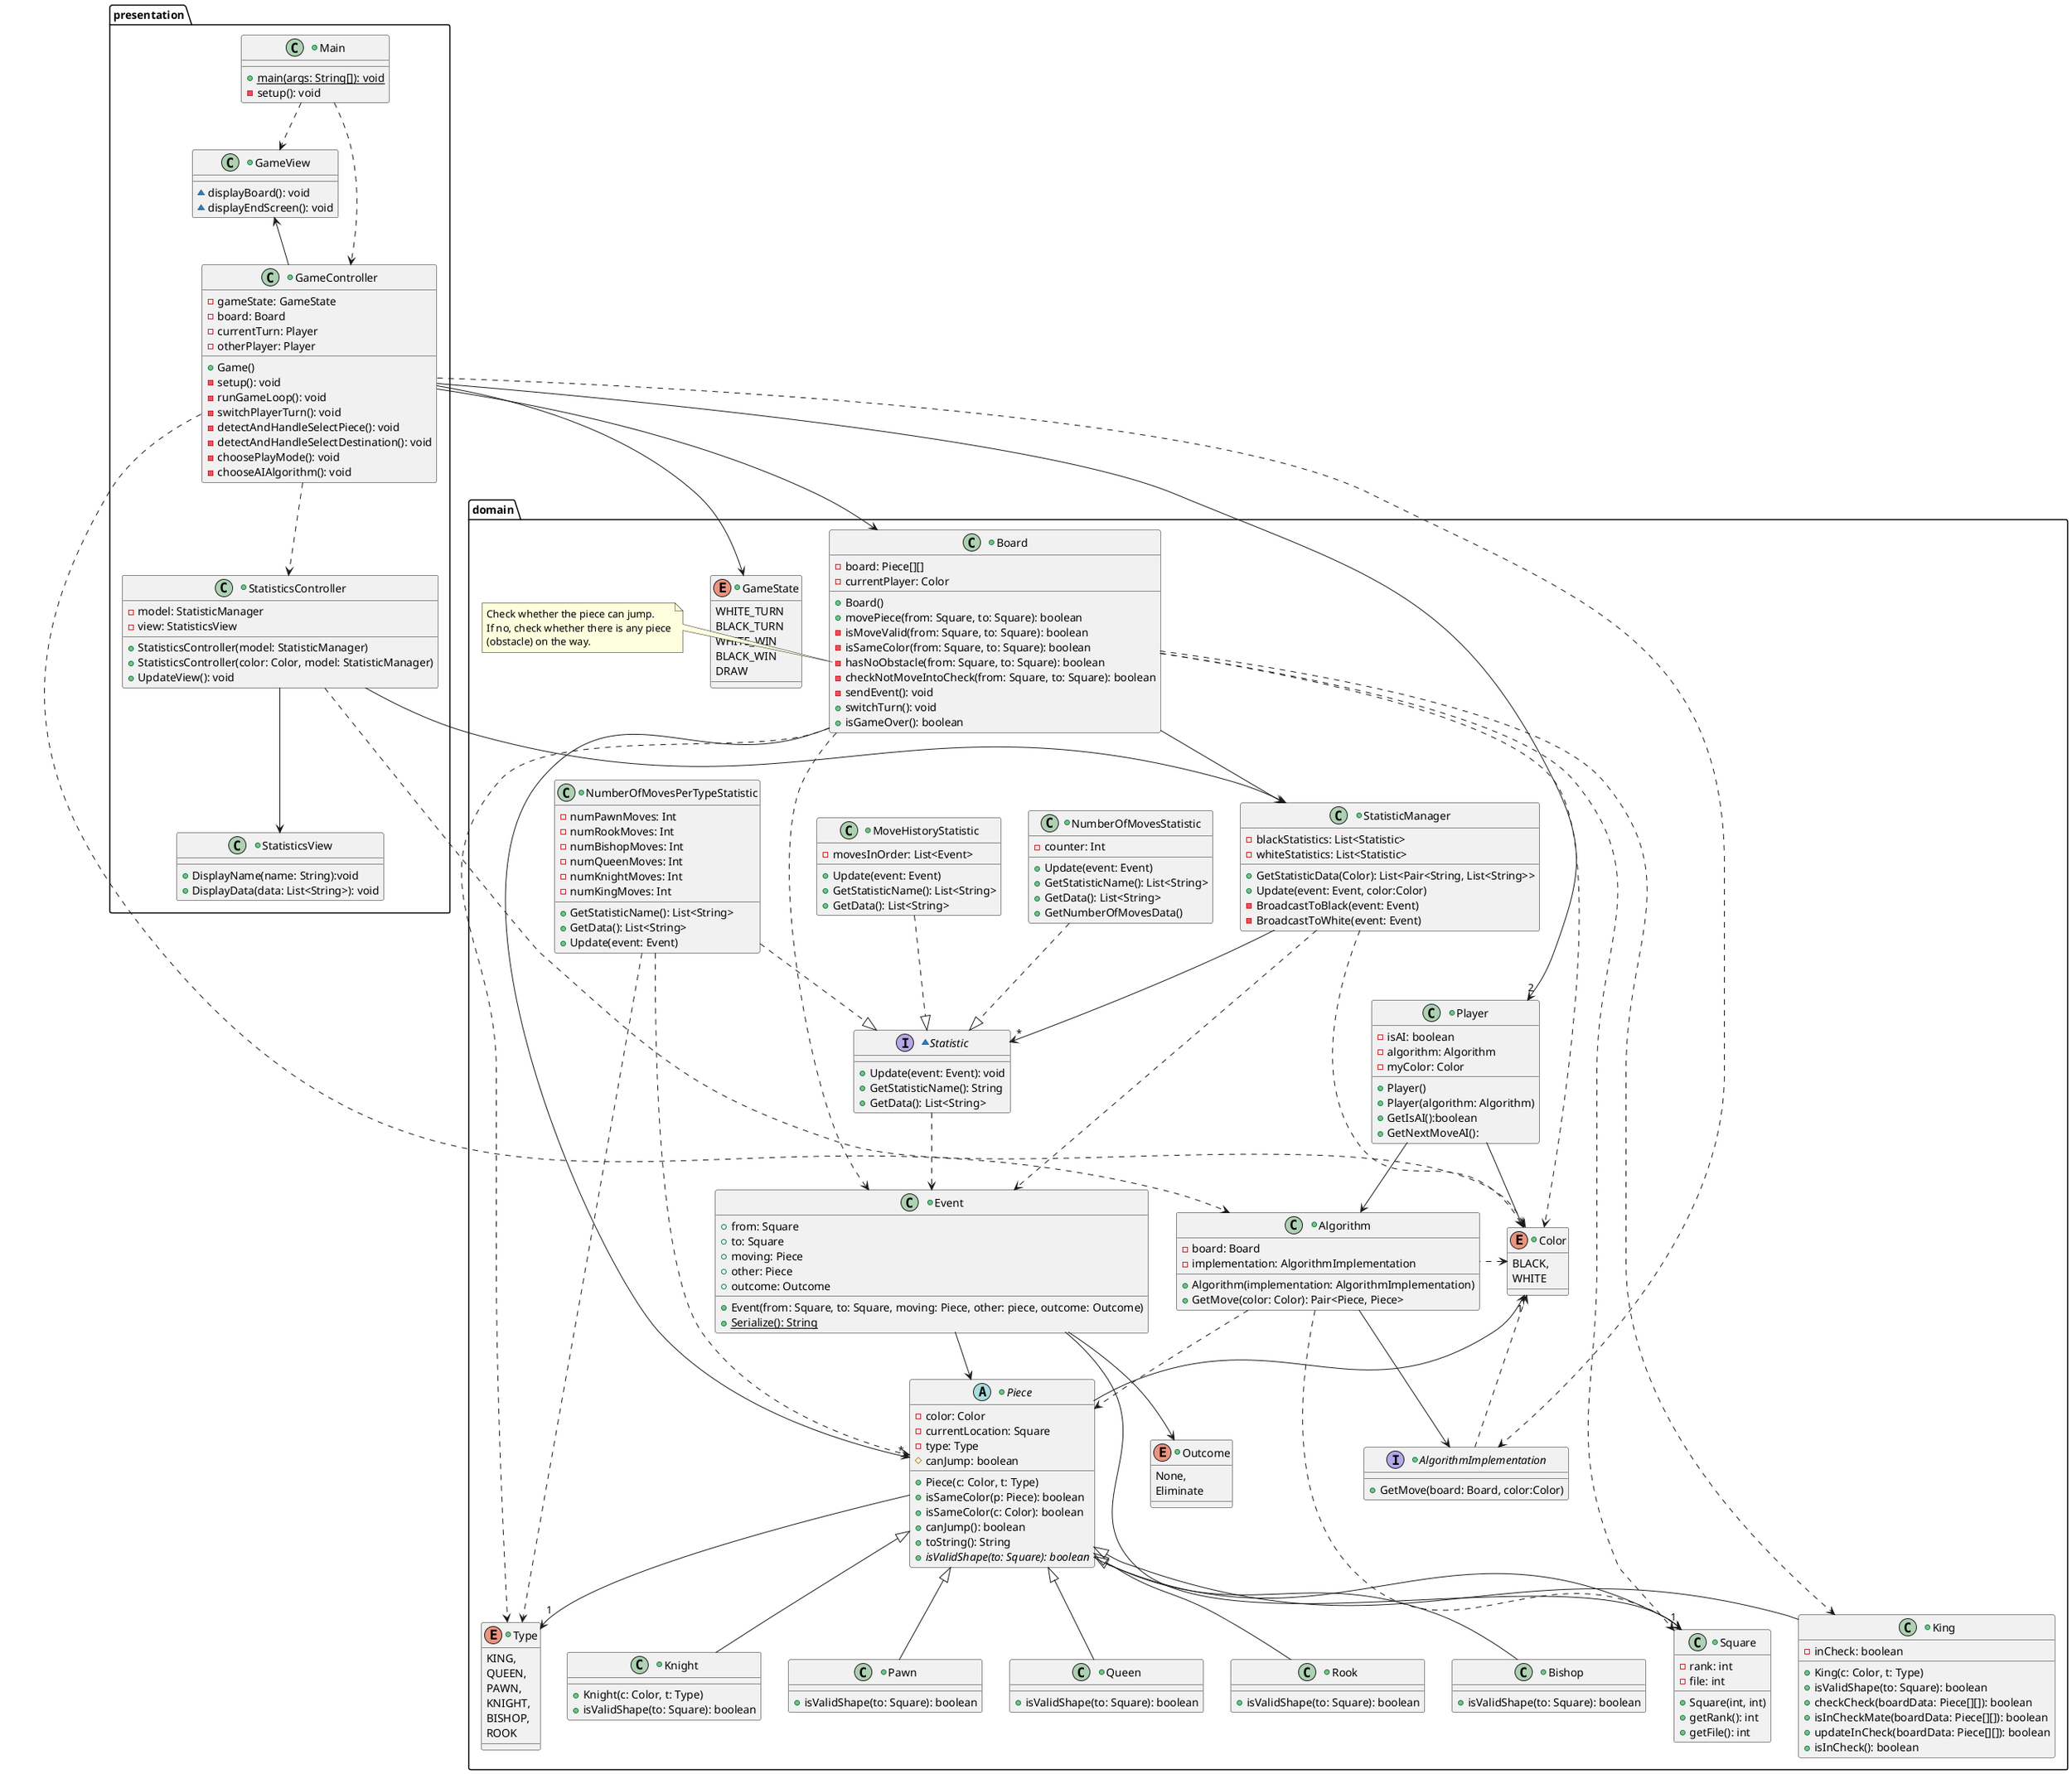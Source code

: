@startuml

package presentation{
+class Main{
+{static} main(args: String[]): void
-setup(): void
}
+class GameView{
~displayBoard(): void
~displayEndScreen(): void
}
+class GameController{
-gameState: GameState
-board: Board
-currentTurn: Player
-otherPlayer: Player
+Game()
-setup(): void
-runGameLoop(): void
-switchPlayerTurn(): void
-detectAndHandleSelectPiece(): void
-detectAndHandleSelectDestination(): void
-choosePlayMode(): void
-chooseAIAlgorithm(): void
}

+class StatisticsView
{
    +DisplayName(name: String):void
    +DisplayData(data: List<String>): void
}

+class StatisticsController
{
    +StatisticsController(model: StatisticManager)
    +StatisticsController(color: Color, model: StatisticManager)
    -model: StatisticManager
    -view: StatisticsView
    +UpdateView(): void
}

}

package domain{
+enum GameState{
WHITE_TURN
BLACK_TURN
WHITE_WIN
BLACK_WIN
DRAW
}

+class Player
{
 -isAI: boolean
 -algorithm: Algorithm
 -myColor: Color
 +Player()
 +Player(algorithm: Algorithm)
 +GetIsAI():boolean
 +GetNextMoveAI():
}

+class Algorithm
{
    -board: Board
    -implementation: AlgorithmImplementation
    +Algorithm(implementation: AlgorithmImplementation)
    +GetMove(color: Color): Pair<Piece, Piece>
}
+interface AlgorithmImplementation
{
    +GetMove(board: Board, color:Color)
}


+class StatisticManager
{
    -blackStatistics: List<Statistic>
    -whiteStatistics: List<Statistic>
    +GetStatisticData(Color): List<Pair<String, List<String>>
    +Update(event: Event, color:Color)
    -BroadcastToBlack(event: Event)
    -BroadcastToWhite(event: Event)
}

StatisticManager -->"*"Statistic
StatisticManager ..> Color
StatisticManager ..> Event

~interface Statistic
{
    +Update(event: Event): void
    +GetStatisticName(): String
    +GetData(): List<String>
}
Statistic ..> Event

+class MoveHistoryStatistic
{
    +Update(event: Event)
    +GetStatisticName(): List<String>
    +GetData(): List<String>
    -movesInOrder: List<Event>
}
MoveHistoryStatistic ..|> Statistic

+class NumberOfMovesStatistic
{
    -counter: Int
    +Update(event: Event)
    +GetStatisticName(): List<String>
    +GetData(): List<String>
    +GetNumberOfMovesData()
}
NumberOfMovesStatistic ..|> Statistic

+class NumberOfMovesPerTypeStatistic
{
    -numPawnMoves: Int
    -numRookMoves: Int
    -numBishopMoves: Int
    -numQueenMoves: Int
    -numKnightMoves: Int
    -numKingMoves: Int
    +GetStatisticName(): List<String>
    +GetData(): List<String>
    +Update(event: Event)
}
NumberOfMovesPerTypeStatistic ..|> Statistic
NumberOfMovesPerTypeStatistic ..> Piece
NumberOfMovesPerTypeStatistic ..> Type

+class Event
{
    +Event(from: Square, to: Square, moving: Piece, other: piece, outcome: Outcome)
    +{static} Serialize(): String
    +from: Square
    +to: Square
    +moving: Piece
    +other: Piece
    +outcome: Outcome
}
Event --> Square
Event --> Piece
Event --> Outcome

+enum Outcome
{
    None,
    Eliminate
}

+class Board{
-board: Piece[][]
-currentPlayer: Color
+Board()
+movePiece(from: Square, to: Square): boolean
-isMoveValid(from: Square, to: Square): boolean
-isSameColor(from: Square, to: Square): boolean
-hasNoObstacle(from: Square, to: Square): boolean
-checkNotMoveIntoCheck(from: Square, to: Square): boolean
-sendEvent(): void
+switchTurn(): void
+isGameOver(): boolean
}
Board --> StatisticManager
Board ..> Event
note left of Board::hasNoObstacle
Check whether the piece can jump.
If no, check whether there is any piece
(obstacle) on the way.
end note
+abstract class Piece{
-color: Color
-currentLocation: Square
-type: Type
#canJump: boolean
+Piece(c: Color, t: Type)
+isSameColor(p: Piece): boolean
+isSameColor(c: Color): boolean
+canJump(): boolean
+toString(): String
+{abstract} isValidShape(to: Square): boolean
}
+class Pawn{
+isValidShape(to: Square): boolean
}
+class Queen{
+isValidShape(to: Square): boolean
}
+class King{
-inCheck: boolean
+King(c: Color, t: Type)
+isValidShape(to: Square): boolean


+checkCheck(boardData: Piece[][]): boolean
+isInCheckMate(boardData: Piece[][]): boolean
+updateInCheck(boardData: Piece[][]): boolean
+isInCheck(): boolean
}
+class Rook{
+isValidShape(to: Square): boolean
}
+class Bishop{
+isValidShape(to: Square): boolean
}
+class Knight{
+Knight(c: Color, t: Type)
+isValidShape(to: Square): boolean
}
+enum Color{
BLACK,
WHITE
}
+enum Type{
KING,
QUEEN,
PAWN,
KNIGHT,
BISHOP,
ROOK
}
+class Square{
-rank: int
-file: int
+Square(int, int)
+getRank(): int
+getFile(): int
}
}
Main ..> GameView
Main ..> GameController
GameController -u-> GameView
GameController --> "2" Player
GameController --> Board
GameController --> GameState
GameController ..> Algorithm
GameController ..> AlgorithmImplementation
GameController..>StatisticsController

StatisticsController-->StatisticManager
StatisticsController-->StatisticsView
StatisticsController..> Color

Player --> Color
AlgorithmImplementation ..> Color
Algorithm .l.> Color
Algorithm -r-> AlgorithmImplementation
Algorithm ..> Piece
Algorithm ..> Square
Player --> Algorithm
Board ..> Square
Board -r-> "*" Piece
Board ..> Color
Board ..> Type
Board ..> King
Piece --> "1" Color
Piece --> "1" Type
Piece --> "1" Square
King -u-|> Piece
Queen -u-|> Piece
Pawn -u-|> Piece
Rook -u-|> Piece
Bishop -u-|> Piece
Knight -u-|> Piece


@enduml
